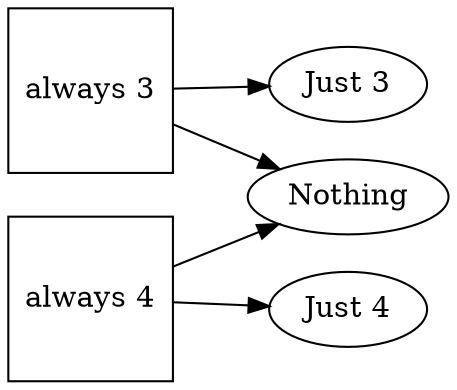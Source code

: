 digraph contradiction {
    graph [rankdir=LR];
    a3 [label="always 3"
       ,shape=square];
    a4 [label="always 4"
       ,shape=square];
    a [label="Just 3"];
    b [label=Nothing];
    c [label="Just 4"];
    a3 -> a;
    a3 -> b;
    a4 -> b;
    a4 -> c;
}